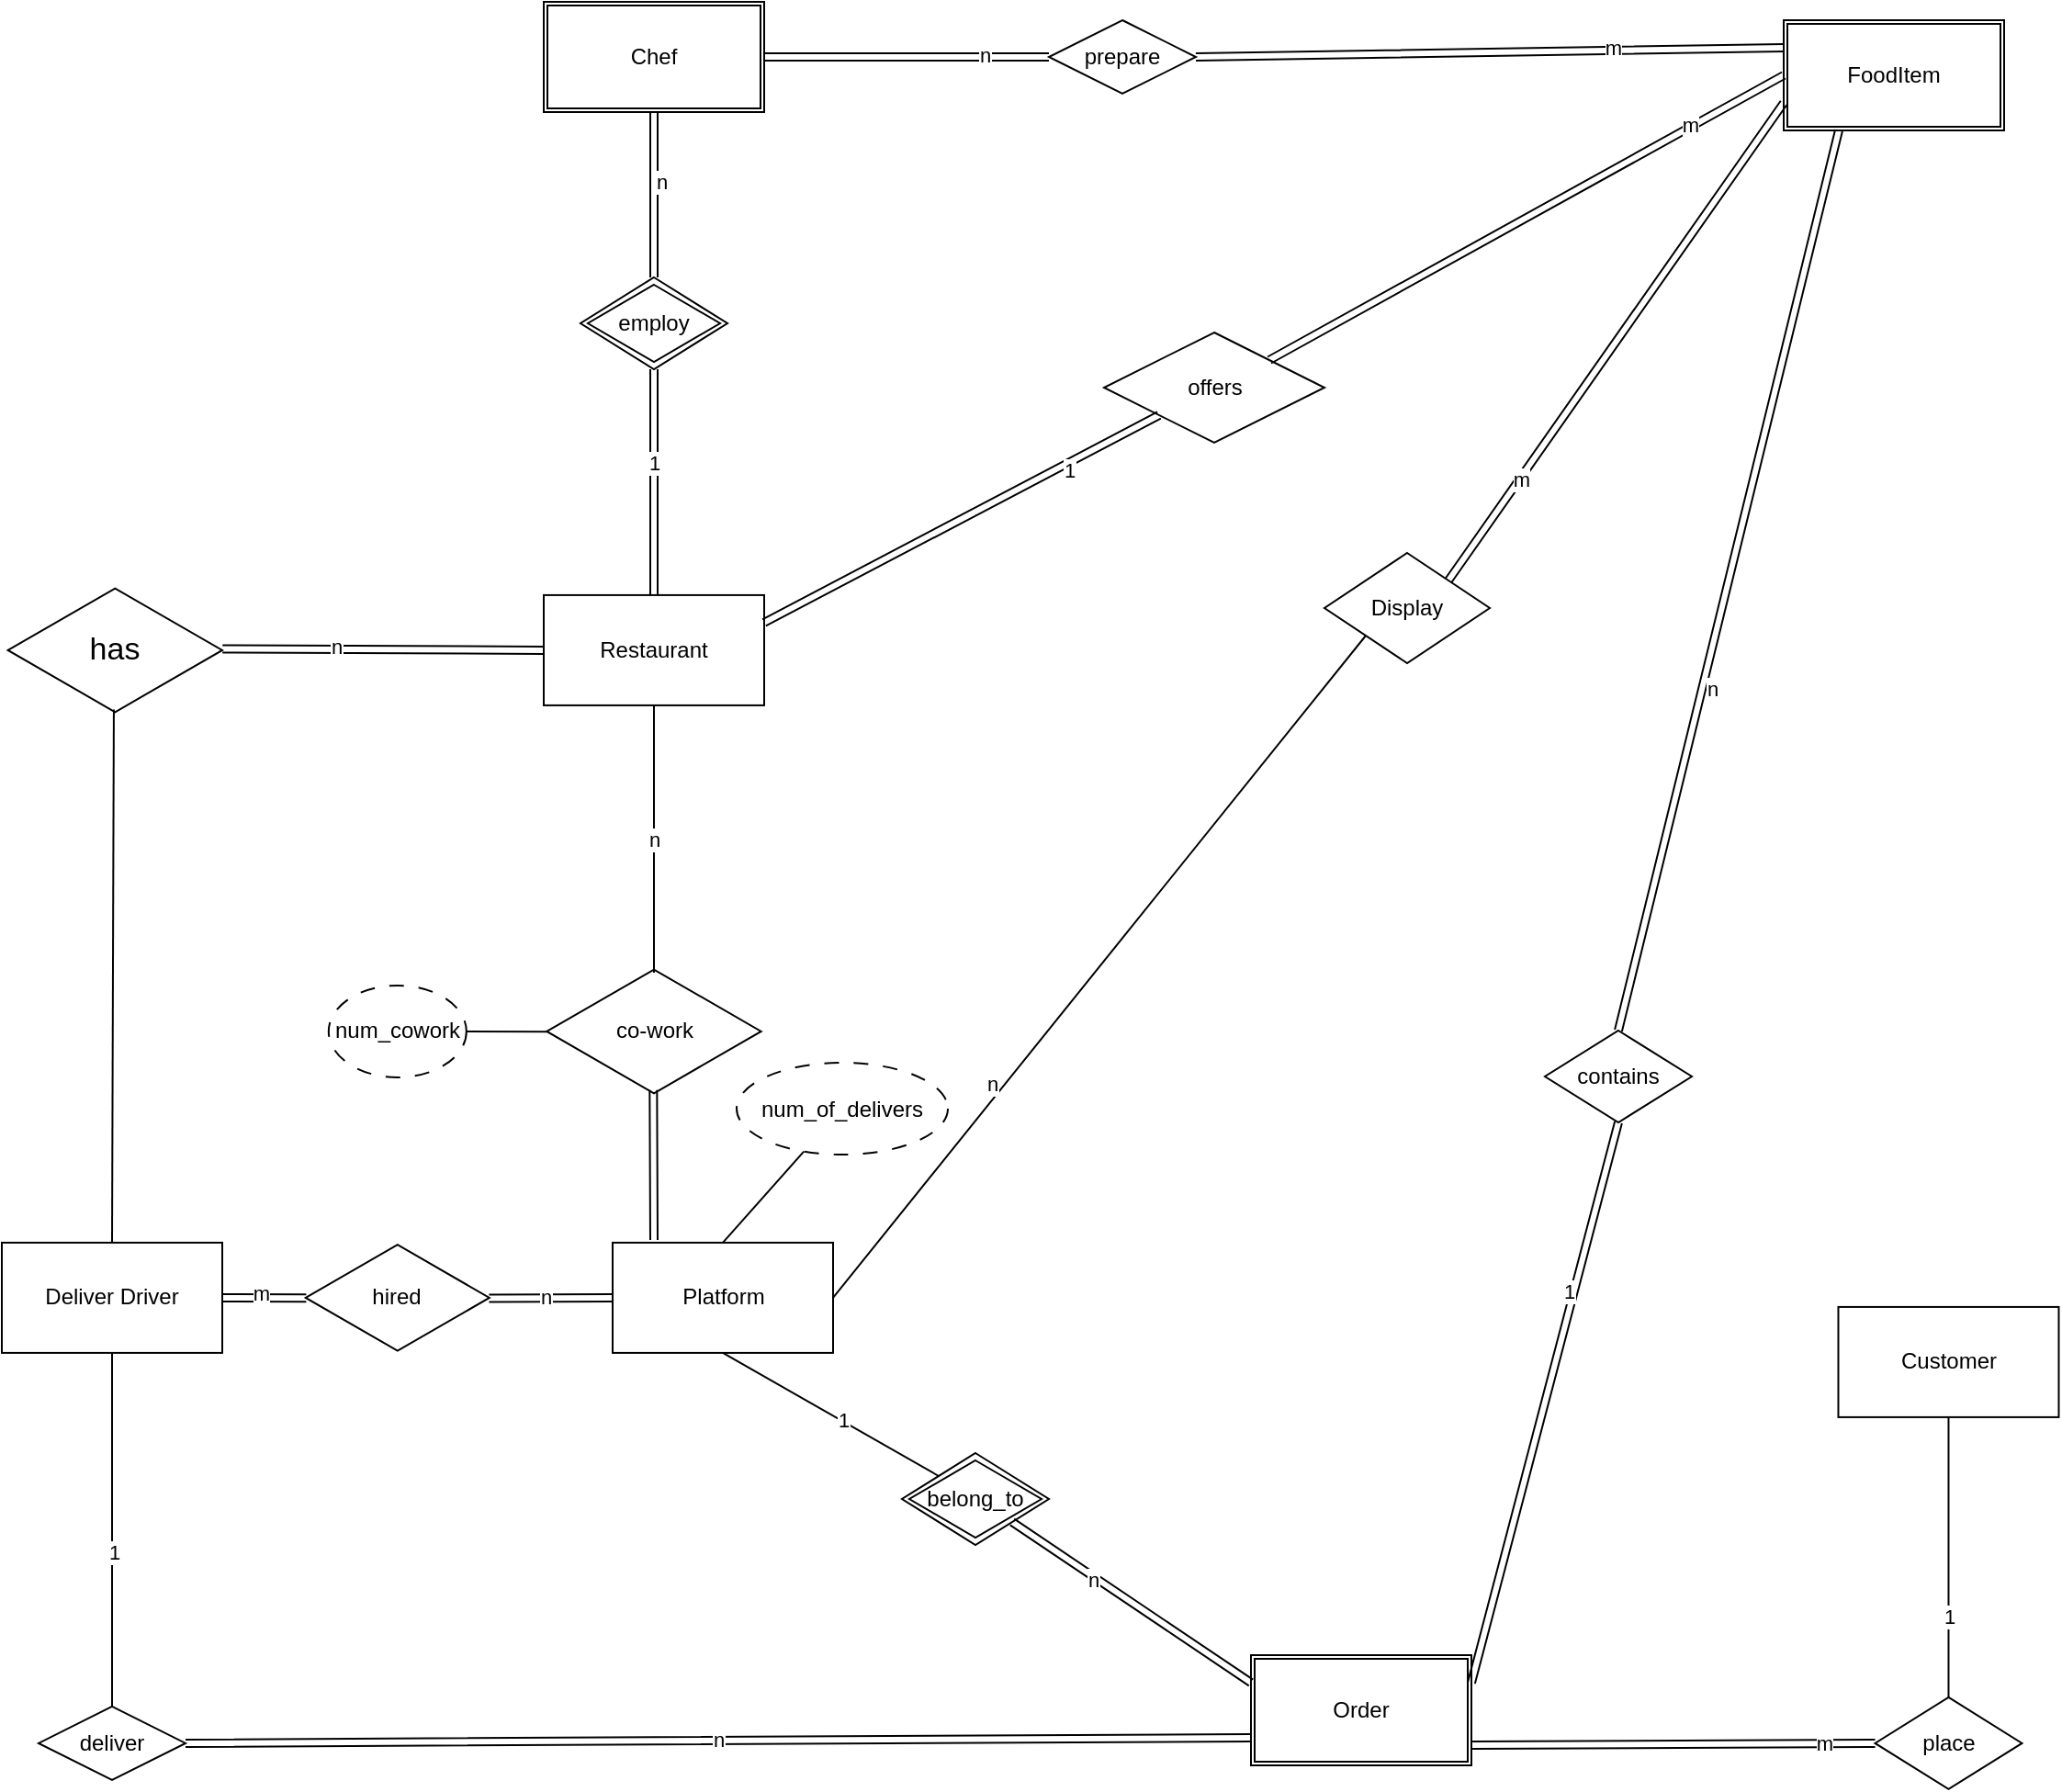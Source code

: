 <mxfile version="26.1.0">
  <diagram name="第 1 页" id="MMufTPd5Sj8PvxqMtKRT">
    <mxGraphModel dx="1183" dy="685" grid="1" gridSize="10" guides="1" tooltips="1" connect="1" arrows="1" fold="1" page="1" pageScale="1" pageWidth="1654" pageHeight="1169" math="0" shadow="0">
      <root>
        <mxCell id="0" />
        <mxCell id="1" parent="0" />
        <mxCell id="InkfnJQ6Ur_ESFkkAOH5-1" value="Restaurant" style="rounded=0;whiteSpace=wrap;html=1;" vertex="1" parent="1">
          <mxGeometry x="385" y="372.96" width="120" height="60" as="geometry" />
        </mxCell>
        <mxCell id="InkfnJQ6Ur_ESFkkAOH5-16" value="Deliver Driver" style="rounded=0;whiteSpace=wrap;html=1;" vertex="1" parent="1">
          <mxGeometry x="90" y="725.46" width="120" height="60" as="geometry" />
        </mxCell>
        <mxCell id="InkfnJQ6Ur_ESFkkAOH5-27" value="Customer" style="rounded=0;whiteSpace=wrap;html=1;" vertex="1" parent="1">
          <mxGeometry x="1089.74" y="760.46" width="120" height="60" as="geometry" />
        </mxCell>
        <mxCell id="InkfnJQ6Ur_ESFkkAOH5-44" value="Platform" style="rounded=0;whiteSpace=wrap;html=1;" vertex="1" parent="1">
          <mxGeometry x="422.5" y="725.46" width="120" height="60" as="geometry" />
        </mxCell>
        <mxCell id="InkfnJQ6Ur_ESFkkAOH5-51" value="num_of_delivers" style="ellipse;whiteSpace=wrap;html=1;dashed=1;dashPattern=8 8;" vertex="1" parent="1">
          <mxGeometry x="490" y="627.52" width="115" height="50" as="geometry" />
        </mxCell>
        <mxCell id="InkfnJQ6Ur_ESFkkAOH5-52" value="" style="endArrow=none;html=1;rounded=0;entryX=0.5;entryY=0;entryDx=0;entryDy=0;" edge="1" parent="1" source="InkfnJQ6Ur_ESFkkAOH5-51" target="InkfnJQ6Ur_ESFkkAOH5-44">
          <mxGeometry width="50" height="50" relative="1" as="geometry">
            <mxPoint x="395" y="835.46" as="sourcePoint" />
            <mxPoint x="445" y="785.46" as="targetPoint" />
          </mxGeometry>
        </mxCell>
        <mxCell id="InkfnJQ6Ur_ESFkkAOH5-53" value="Order" style="shape=ext;double=1;rounded=0;whiteSpace=wrap;html=1;" vertex="1" parent="1">
          <mxGeometry x="770" y="950" width="120" height="60" as="geometry" />
        </mxCell>
        <mxCell id="InkfnJQ6Ur_ESFkkAOH5-61" value="Chef" style="shape=ext;double=1;rounded=0;whiteSpace=wrap;html=1;" vertex="1" parent="1">
          <mxGeometry x="385" y="50.0" width="120" height="60" as="geometry" />
        </mxCell>
        <mxCell id="InkfnJQ6Ur_ESFkkAOH5-70" value="&lt;font style=&quot;font-size: 17px;&quot;&gt;has&lt;/font&gt;" style="html=1;whiteSpace=wrap;aspect=fixed;shape=isoRectangle;" vertex="1" parent="1">
          <mxGeometry x="93.33" y="367.96" width="116.67" height="70" as="geometry" />
        </mxCell>
        <mxCell id="InkfnJQ6Ur_ESFkkAOH5-71" value="" style="endArrow=none;html=1;rounded=0;exitX=0.494;exitY=0.962;exitDx=0;exitDy=0;exitPerimeter=0;entryX=0.5;entryY=0;entryDx=0;entryDy=0;" edge="1" parent="1" source="InkfnJQ6Ur_ESFkkAOH5-70" target="InkfnJQ6Ur_ESFkkAOH5-16">
          <mxGeometry width="50" height="50" relative="1" as="geometry">
            <mxPoint x="830" y="585.46" as="sourcePoint" />
            <mxPoint x="880" y="535.46" as="targetPoint" />
          </mxGeometry>
        </mxCell>
        <mxCell id="InkfnJQ6Ur_ESFkkAOH5-73" value="hired" style="html=1;whiteSpace=wrap;aspect=fixed;shape=isoRectangle;" vertex="1" parent="1">
          <mxGeometry x="255.41" y="725.46" width="100" height="60" as="geometry" />
        </mxCell>
        <mxCell id="InkfnJQ6Ur_ESFkkAOH5-74" value="" style="endArrow=none;html=1;rounded=0;shape=link;entryX=1;entryY=0.5;entryDx=0;entryDy=0;exitX=0.003;exitY=0.503;exitDx=0;exitDy=0;exitPerimeter=0;" edge="1" parent="1" source="InkfnJQ6Ur_ESFkkAOH5-73" target="InkfnJQ6Ur_ESFkkAOH5-16">
          <mxGeometry width="50" height="50" relative="1" as="geometry">
            <mxPoint x="256" y="753" as="sourcePoint" />
            <mxPoint x="140" y="780" as="targetPoint" />
          </mxGeometry>
        </mxCell>
        <mxCell id="InkfnJQ6Ur_ESFkkAOH5-75" value="m" style="edgeLabel;html=1;align=center;verticalAlign=middle;resizable=0;points=[];" vertex="1" connectable="0" parent="InkfnJQ6Ur_ESFkkAOH5-74">
          <mxGeometry x="0.089" y="-3" relative="1" as="geometry">
            <mxPoint as="offset" />
          </mxGeometry>
        </mxCell>
        <mxCell id="InkfnJQ6Ur_ESFkkAOH5-76" value="" style="endArrow=none;html=1;rounded=0;exitX=0;exitY=0.5;exitDx=0;exitDy=0;shape=link;entryX=0.998;entryY=0.504;entryDx=0;entryDy=0;entryPerimeter=0;" edge="1" parent="1" source="InkfnJQ6Ur_ESFkkAOH5-44" target="InkfnJQ6Ur_ESFkkAOH5-73">
          <mxGeometry width="50" height="50" relative="1" as="geometry">
            <mxPoint x="770" y="705.46" as="sourcePoint" />
            <mxPoint x="91" y="908" as="targetPoint" />
          </mxGeometry>
        </mxCell>
        <mxCell id="InkfnJQ6Ur_ESFkkAOH5-77" value="n" style="edgeLabel;html=1;align=center;verticalAlign=middle;resizable=0;points=[];" vertex="1" connectable="0" parent="InkfnJQ6Ur_ESFkkAOH5-76">
          <mxGeometry x="0.106" y="-1" relative="1" as="geometry">
            <mxPoint as="offset" />
          </mxGeometry>
        </mxCell>
        <mxCell id="InkfnJQ6Ur_ESFkkAOH5-78" value="FoodItem&lt;span style=&quot;caret-color: rgba(0, 0, 0, 0); color: rgba(0, 0, 0, 0); font-family: monospace; font-size: 0px; text-align: start; white-space: nowrap;&quot;&gt;%3CmxGraphModel%3E%3Croot%3E%3CmxCell%20id%3D%220%22%2F%3E%3CmxCell%20id%3D%221%22%20parent%3D%220%22%2F%3E%3CmxCell%20id%3D%222%22%20value%3D%22Platform%22%20style%3D%22rounded%3D0%3BwhiteSpace%3Dwrap%3Bhtml%3D1%3B%22%20vertex%3D%221%22%20parent%3D%221%22%3E%3CmxGeometry%20x%3D%22152.5%22%20y%3D%22382.5%22%20width%3D%22120%22%20height%3D%2260%22%20as%3D%22geometry%22%2F%3E%3C%2FmxCell%3E%3CmxCell%20id%3D%223%22%20value%3D%22%26lt%3Bu%26gt%3Bplatform_id%26lt%3B%2Fu%26gt%3B%22%20style%3D%22ellipse%3BwhiteSpace%3Dwrap%3Bhtml%3D1%3B%22%20vertex%3D%221%22%20parent%3D%221%22%3E%3CmxGeometry%20x%3D%22265%22%20y%3D%22297.5%22%20width%3D%2275%22%20height%3D%2250%22%20as%3D%22geometry%22%2F%3E%3C%2FmxCell%3E%3CmxCell%20id%3D%224%22%20value%3D%22%22%20style%3D%22endArrow%3Dnone%3Bhtml%3D1%3Brounded%3D0%3BentryX%3D0.5%3BentryY%3D1%3BentryDx%3D0%3BentryDy%3D0%3BexitX%3D0.75%3BexitY%3D0%3BexitDx%3D0%3BexitDy%3D0%3B%22%20edge%3D%221%22%20source%3D%222%22%20target%3D%223%22%20parent%3D%221%22%3E%3CmxGeometry%20width%3D%2250%22%20height%3D%2250%22%20relative%3D%221%22%20as%3D%22geometry%22%3E%3CmxPoint%20x%3D%22135%22%20y%3D%22392.5%22%20as%3D%22sourcePoint%22%2F%3E%3CmxPoint%20x%3D%22275%22%20y%3D%22432.5%22%20as%3D%22targetPoint%22%2F%3E%3C%2FmxGeometry%3E%3C%2FmxCell%3E%3CmxCell%20id%3D%225%22%20value%3D%22name%22%20style%3D%22ellipse%3BwhiteSpace%3Dwrap%3Bhtml%3D1%3B%22%20vertex%3D%221%22%20parent%3D%221%22%3E%3CmxGeometry%20x%3D%2292.5%22%20y%3D%22297.5%22%20width%3D%2275%22%20height%3D%2250%22%20as%3D%22geometry%22%2F%3E%3C%2FmxCell%3E%3CmxCell%20id%3D%226%22%20value%3D%22website%22%20style%3D%22ellipse%3BwhiteSpace%3Dwrap%3Bhtml%3D1%3B%22%20vertex%3D%221%22%20parent%3D%221%22%3E%3CmxGeometry%20x%3D%22175%22%20y%3D%22297.5%22%20width%3D%2275%22%20height%3D%2250%22%20as%3D%22geometry%22%2F%3E%3C%2FmxCell%3E%3CmxCell%20id%3D%227%22%20value%3D%22%22%20style%3D%22endArrow%3Dnone%3Bhtml%3D1%3Brounded%3D0%3BentryX%3D0.5%3BentryY%3D1%3BentryDx%3D0%3BentryDy%3D0%3BexitX%3D0.333%3BexitY%3D0%3BexitDx%3D0%3BexitDy%3D0%3BexitPerimeter%3D0%3B%22%20edge%3D%221%22%20source%3D%222%22%20target%3D%225%22%20parent%3D%221%22%3E%3CmxGeometry%20width%3D%2250%22%20height%3D%2250%22%20relative%3D%221%22%20as%3D%22geometry%22%3E%3CmxPoint%20x%3D%22175%22%20y%3D%22402.5%22%20as%3D%22sourcePoint%22%2F%3E%3CmxPoint%20x%3D%22225%22%20y%3D%22352.5%22%20as%3D%22targetPoint%22%2F%3E%3C%2FmxGeometry%3E%3C%2FmxCell%3E%3CmxCell%20id%3D%228%22%20value%3D%22%22%20style%3D%22endArrow%3Dnone%3Bhtml%3D1%3Brounded%3D0%3BentryX%3D0.5%3BentryY%3D1%3BentryDx%3D0%3BentryDy%3D0%3BexitX%3D0.5%3BexitY%3D0%3BexitDx%3D0%3BexitDy%3D0%3B%22%20edge%3D%221%22%20source%3D%222%22%20target%3D%226%22%20parent%3D%221%22%3E%3CmxGeometry%20width%3D%2250%22%20height%3D%2250%22%20relative%3D%221%22%20as%3D%22geometry%22%3E%3CmxPoint%20x%3D%22175%22%20y%3D%22403.5%22%20as%3D%22sourcePoint%22%2F%3E%3CmxPoint%20x%3D%22205.983%22%20y%3D%22326.178%22%20as%3D%22targetPoint%22%2F%3E%3C%2FmxGeometry%3E%3C%2FmxCell%3E%3CmxCell%20id%3D%229%22%20value%3D%22num_of_delivers%22%20style%3D%22ellipse%3BwhiteSpace%3Dwrap%3Bhtml%3D1%3B%22%20vertex%3D%221%22%20parent%3D%221%22%3E%3CmxGeometry%20y%3D%22387.5%22%20width%3D%22115%22%20height%3D%2250%22%20as%3D%22geometry%22%2F%3E%3C%2FmxCell%3E%3CmxCell%20id%3D%2210%22%20value%3D%22%22%20style%3D%22endArrow%3Dnone%3Bhtml%3D1%3Brounded%3D0%3BentryX%3D0%3BentryY%3D0.5%3BentryDx%3D0%3BentryDy%3D0%3B%22%20edge%3D%221%22%20source%3D%229%22%20target%3D%222%22%20parent%3D%221%22%3E%3CmxGeometry%20width%3D%2250%22%20height%3D%2250%22%20relative%3D%221%22%20as%3D%22geometry%22%3E%3CmxPoint%20x%3D%22125%22%20y%3D%22492.5%22%20as%3D%22sourcePoint%22%2F%3E%3CmxPoint%20x%3D%22175%22%20y%3D%22442.5%22%20as%3D%22targetPoint%22%2F%3E%3C%2FmxGeometry%3E%3C%2FmxCell%3E%3C%2Froot%3E%3C%2FmxGraphModel%3E&lt;/span&gt;" style="shape=ext;double=1;rounded=0;whiteSpace=wrap;html=1;" vertex="1" parent="1">
          <mxGeometry x="1060.0" y="60.0" width="120" height="60" as="geometry" />
        </mxCell>
        <mxCell id="InkfnJQ6Ur_ESFkkAOH5-97" value="co-work" style="html=1;whiteSpace=wrap;aspect=fixed;shape=isoRectangle;" vertex="1" parent="1">
          <mxGeometry x="386.67" y="575.46" width="116.67" height="70" as="geometry" />
        </mxCell>
        <mxCell id="InkfnJQ6Ur_ESFkkAOH5-98" value="n" style="endArrow=none;html=1;rounded=0;exitX=0.5;exitY=1;exitDx=0;exitDy=0;entryX=0.5;entryY=0.044;entryDx=0;entryDy=0;entryPerimeter=0;" edge="1" parent="1" source="InkfnJQ6Ur_ESFkkAOH5-1" target="InkfnJQ6Ur_ESFkkAOH5-97">
          <mxGeometry width="50" height="50" relative="1" as="geometry">
            <mxPoint x="660" y="657.96" as="sourcePoint" />
            <mxPoint x="710" y="607.96" as="targetPoint" />
          </mxGeometry>
        </mxCell>
        <mxCell id="InkfnJQ6Ur_ESFkkAOH5-99" value="" style="endArrow=none;html=1;rounded=0;shape=link;entryX=0.497;entryY=0.956;entryDx=0;entryDy=0;entryPerimeter=0;" edge="1" parent="1" target="InkfnJQ6Ur_ESFkkAOH5-97">
          <mxGeometry width="50" height="50" relative="1" as="geometry">
            <mxPoint x="445" y="724" as="sourcePoint" />
            <mxPoint x="445" y="650" as="targetPoint" />
          </mxGeometry>
        </mxCell>
        <mxCell id="InkfnJQ6Ur_ESFkkAOH5-101" value="num_cowork" style="ellipse;whiteSpace=wrap;html=1;dashed=1;dashPattern=8 8;" vertex="1" parent="1">
          <mxGeometry x="267.91" y="585.46" width="75" height="50" as="geometry" />
        </mxCell>
        <mxCell id="InkfnJQ6Ur_ESFkkAOH5-102" value="" style="endArrow=none;html=1;rounded=0;entryX=1;entryY=0.5;entryDx=0;entryDy=0;exitX=0;exitY=0.503;exitDx=0;exitDy=0;exitPerimeter=0;" edge="1" parent="1" source="InkfnJQ6Ur_ESFkkAOH5-97" target="InkfnJQ6Ur_ESFkkAOH5-101">
          <mxGeometry width="50" height="50" relative="1" as="geometry">
            <mxPoint x="266" y="674.96" as="sourcePoint" />
            <mxPoint x="820" y="627.96" as="targetPoint" />
          </mxGeometry>
        </mxCell>
        <mxCell id="InkfnJQ6Ur_ESFkkAOH5-107" value="belong_to" style="rhombus;double=1;whiteSpace=wrap;html=1;" vertex="1" parent="1">
          <mxGeometry x="580" y="840" width="80" height="50" as="geometry" />
        </mxCell>
        <mxCell id="InkfnJQ6Ur_ESFkkAOH5-108" value="" style="endArrow=none;html=1;rounded=0;exitX=0;exitY=0;exitDx=0;exitDy=0;entryX=0.5;entryY=1;entryDx=0;entryDy=0;" edge="1" parent="1" source="InkfnJQ6Ur_ESFkkAOH5-107" target="InkfnJQ6Ur_ESFkkAOH5-44">
          <mxGeometry width="50" height="50" relative="1" as="geometry">
            <mxPoint x="640" y="865.46" as="sourcePoint" />
            <mxPoint x="690" y="815.46" as="targetPoint" />
          </mxGeometry>
        </mxCell>
        <mxCell id="InkfnJQ6Ur_ESFkkAOH5-109" value="1" style="edgeLabel;html=1;align=center;verticalAlign=middle;resizable=0;points=[];" vertex="1" connectable="0" parent="InkfnJQ6Ur_ESFkkAOH5-108">
          <mxGeometry x="-0.107" y="-1" relative="1" as="geometry">
            <mxPoint as="offset" />
          </mxGeometry>
        </mxCell>
        <mxCell id="InkfnJQ6Ur_ESFkkAOH5-110" value="" style="endArrow=none;html=1;rounded=0;exitX=1;exitY=1;exitDx=0;exitDy=0;entryX=0;entryY=0.25;entryDx=0;entryDy=0;shape=link;" edge="1" parent="1" source="InkfnJQ6Ur_ESFkkAOH5-107" target="InkfnJQ6Ur_ESFkkAOH5-53">
          <mxGeometry width="50" height="50" relative="1" as="geometry">
            <mxPoint x="600" y="867.96" as="sourcePoint" />
            <mxPoint x="650" y="817.96" as="targetPoint" />
          </mxGeometry>
        </mxCell>
        <mxCell id="InkfnJQ6Ur_ESFkkAOH5-111" value="n" style="edgeLabel;html=1;align=center;verticalAlign=middle;resizable=0;points=[];" vertex="1" connectable="0" parent="InkfnJQ6Ur_ESFkkAOH5-110">
          <mxGeometry x="-0.312" y="-1" relative="1" as="geometry">
            <mxPoint as="offset" />
          </mxGeometry>
        </mxCell>
        <mxCell id="InkfnJQ6Ur_ESFkkAOH5-112" value="offers" style="rhombus;&#xa;whiteSpace=wrap;html=1;" vertex="1" parent="1">
          <mxGeometry x="690" y="230.0" width="120" height="60" as="geometry" />
        </mxCell>
        <mxCell id="InkfnJQ6Ur_ESFkkAOH5-113" value="" style="endArrow=none;html=1;rounded=0;exitX=1;exitY=0.25;exitDx=0;exitDy=0;entryX=0;entryY=1;entryDx=0;entryDy=0;shape=link;" edge="1" parent="1" source="InkfnJQ6Ur_ESFkkAOH5-1" target="InkfnJQ6Ur_ESFkkAOH5-112">
          <mxGeometry width="50" height="50" relative="1" as="geometry">
            <mxPoint x="800" y="407.96" as="sourcePoint" />
            <mxPoint x="750" y="157.96" as="targetPoint" />
          </mxGeometry>
        </mxCell>
        <mxCell id="InkfnJQ6Ur_ESFkkAOH5-114" value="1" style="edgeLabel;html=1;align=center;verticalAlign=middle;resizable=0;points=[];" vertex="1" connectable="0" parent="InkfnJQ6Ur_ESFkkAOH5-113">
          <mxGeometry x="0.529" y="-4" relative="1" as="geometry">
            <mxPoint as="offset" />
          </mxGeometry>
        </mxCell>
        <mxCell id="InkfnJQ6Ur_ESFkkAOH5-115" value="" style="endArrow=none;html=1;rounded=0;exitX=1;exitY=0;exitDx=0;exitDy=0;entryX=0;entryY=0.5;entryDx=0;entryDy=0;shape=link;" edge="1" parent="1" source="InkfnJQ6Ur_ESFkkAOH5-112" target="InkfnJQ6Ur_ESFkkAOH5-78">
          <mxGeometry width="50" height="50" relative="1" as="geometry">
            <mxPoint x="1269.28" y="270.46" as="sourcePoint" />
            <mxPoint x="1276.78" y="60.46" as="targetPoint" />
          </mxGeometry>
        </mxCell>
        <mxCell id="InkfnJQ6Ur_ESFkkAOH5-116" value="m" style="edgeLabel;html=1;align=center;verticalAlign=middle;resizable=0;points=[];" vertex="1" connectable="0" parent="InkfnJQ6Ur_ESFkkAOH5-115">
          <mxGeometry x="0.637" y="1" relative="1" as="geometry">
            <mxPoint as="offset" />
          </mxGeometry>
        </mxCell>
        <mxCell id="InkfnJQ6Ur_ESFkkAOH5-117" value="contains" style="rhombus;whiteSpace=wrap;html=1;" vertex="1" parent="1">
          <mxGeometry x="930" y="610" width="80" height="50" as="geometry" />
        </mxCell>
        <mxCell id="InkfnJQ6Ur_ESFkkAOH5-118" value="" style="endArrow=none;html=1;rounded=0;exitX=1;exitY=0.25;exitDx=0;exitDy=0;entryX=0.5;entryY=1;entryDx=0;entryDy=0;shape=link;" edge="1" parent="1" source="InkfnJQ6Ur_ESFkkAOH5-53" target="InkfnJQ6Ur_ESFkkAOH5-117">
          <mxGeometry width="50" height="50" relative="1" as="geometry">
            <mxPoint x="1260" y="787.96" as="sourcePoint" />
            <mxPoint x="1310" y="737.96" as="targetPoint" />
          </mxGeometry>
        </mxCell>
        <mxCell id="InkfnJQ6Ur_ESFkkAOH5-119" value="1" style="edgeLabel;html=1;align=center;verticalAlign=middle;resizable=0;points=[];" vertex="1" connectable="0" parent="InkfnJQ6Ur_ESFkkAOH5-118">
          <mxGeometry x="0.393" y="3" relative="1" as="geometry">
            <mxPoint as="offset" />
          </mxGeometry>
        </mxCell>
        <mxCell id="InkfnJQ6Ur_ESFkkAOH5-120" value="" style="endArrow=none;html=1;rounded=0;exitX=0.25;exitY=1;exitDx=0;exitDy=0;entryX=0.5;entryY=0;entryDx=0;entryDy=0;shape=link;" edge="1" parent="1" source="InkfnJQ6Ur_ESFkkAOH5-78" target="InkfnJQ6Ur_ESFkkAOH5-117">
          <mxGeometry width="50" height="50" relative="1" as="geometry">
            <mxPoint x="1260" y="577.96" as="sourcePoint" />
            <mxPoint x="1310" y="527.96" as="targetPoint" />
          </mxGeometry>
        </mxCell>
        <mxCell id="InkfnJQ6Ur_ESFkkAOH5-121" value="n" style="edgeLabel;html=1;align=center;verticalAlign=middle;resizable=0;points=[];" vertex="1" connectable="0" parent="InkfnJQ6Ur_ESFkkAOH5-120">
          <mxGeometry x="0.233" y="5" relative="1" as="geometry">
            <mxPoint as="offset" />
          </mxGeometry>
        </mxCell>
        <mxCell id="InkfnJQ6Ur_ESFkkAOH5-122" value="employ" style="rhombus;whiteSpace=wrap;html=1;double=1;" vertex="1" parent="1">
          <mxGeometry x="405" y="200" width="80" height="50" as="geometry" />
        </mxCell>
        <mxCell id="InkfnJQ6Ur_ESFkkAOH5-123" value="" style="endArrow=none;html=1;rounded=0;exitX=0.5;exitY=0;exitDx=0;exitDy=0;entryX=0.5;entryY=1;entryDx=0;entryDy=0;shape=link;" edge="1" parent="1" source="InkfnJQ6Ur_ESFkkAOH5-122" target="InkfnJQ6Ur_ESFkkAOH5-61">
          <mxGeometry width="50" height="50" relative="1" as="geometry">
            <mxPoint x="470" y="357.96" as="sourcePoint" />
            <mxPoint x="380" y="187.96" as="targetPoint" />
          </mxGeometry>
        </mxCell>
        <mxCell id="InkfnJQ6Ur_ESFkkAOH5-124" value="n" style="edgeLabel;html=1;align=center;verticalAlign=middle;resizable=0;points=[];" vertex="1" connectable="0" parent="InkfnJQ6Ur_ESFkkAOH5-123">
          <mxGeometry x="0.17" y="-4" relative="1" as="geometry">
            <mxPoint as="offset" />
          </mxGeometry>
        </mxCell>
        <mxCell id="InkfnJQ6Ur_ESFkkAOH5-125" value="" style="endArrow=none;html=1;rounded=0;exitX=0.5;exitY=0;exitDx=0;exitDy=0;entryX=0.5;entryY=1;entryDx=0;entryDy=0;shape=link;" edge="1" parent="1" source="InkfnJQ6Ur_ESFkkAOH5-1" target="InkfnJQ6Ur_ESFkkAOH5-122">
          <mxGeometry width="50" height="50" relative="1" as="geometry">
            <mxPoint x="470" y="357.96" as="sourcePoint" />
            <mxPoint x="520" y="307.96" as="targetPoint" />
          </mxGeometry>
        </mxCell>
        <mxCell id="InkfnJQ6Ur_ESFkkAOH5-126" value="1" style="edgeLabel;html=1;align=center;verticalAlign=middle;resizable=0;points=[];" vertex="1" connectable="0" parent="InkfnJQ6Ur_ESFkkAOH5-125">
          <mxGeometry x="0.181" relative="1" as="geometry">
            <mxPoint as="offset" />
          </mxGeometry>
        </mxCell>
        <mxCell id="InkfnJQ6Ur_ESFkkAOH5-127" value="prepare" style="rhombus;whiteSpace=wrap;html=1;" vertex="1" parent="1">
          <mxGeometry x="660" y="60" width="80" height="40" as="geometry" />
        </mxCell>
        <mxCell id="InkfnJQ6Ur_ESFkkAOH5-128" value="" style="endArrow=none;html=1;rounded=0;exitX=1;exitY=0.5;exitDx=0;exitDy=0;entryX=0;entryY=0.5;entryDx=0;entryDy=0;shape=link;" edge="1" parent="1" source="InkfnJQ6Ur_ESFkkAOH5-61" target="InkfnJQ6Ur_ESFkkAOH5-127">
          <mxGeometry width="50" height="50" relative="1" as="geometry">
            <mxPoint x="620" y="197.96" as="sourcePoint" />
            <mxPoint x="670" y="147.96" as="targetPoint" />
          </mxGeometry>
        </mxCell>
        <mxCell id="InkfnJQ6Ur_ESFkkAOH5-129" value="n" style="edgeLabel;html=1;align=center;verticalAlign=middle;resizable=0;points=[];" vertex="1" connectable="0" parent="InkfnJQ6Ur_ESFkkAOH5-128">
          <mxGeometry x="0.545" y="1" relative="1" as="geometry">
            <mxPoint as="offset" />
          </mxGeometry>
        </mxCell>
        <mxCell id="InkfnJQ6Ur_ESFkkAOH5-130" value="" style="endArrow=none;html=1;rounded=0;exitX=1;exitY=0.5;exitDx=0;exitDy=0;entryX=0;entryY=0.25;entryDx=0;entryDy=0;shape=link;" edge="1" parent="1" source="InkfnJQ6Ur_ESFkkAOH5-127" target="InkfnJQ6Ur_ESFkkAOH5-78">
          <mxGeometry width="50" height="50" relative="1" as="geometry">
            <mxPoint x="850" y="197.96" as="sourcePoint" />
            <mxPoint x="1040" y="197.96" as="targetPoint" />
          </mxGeometry>
        </mxCell>
        <mxCell id="InkfnJQ6Ur_ESFkkAOH5-131" value="m" style="edgeLabel;html=1;align=center;verticalAlign=middle;resizable=0;points=[];" vertex="1" connectable="0" parent="InkfnJQ6Ur_ESFkkAOH5-130">
          <mxGeometry x="0.415" y="2" relative="1" as="geometry">
            <mxPoint as="offset" />
          </mxGeometry>
        </mxCell>
        <mxCell id="InkfnJQ6Ur_ESFkkAOH5-132" value="deliver" style="rhombus;whiteSpace=wrap;html=1;" vertex="1" parent="1">
          <mxGeometry x="110" y="977.96" width="80" height="40" as="geometry" />
        </mxCell>
        <mxCell id="InkfnJQ6Ur_ESFkkAOH5-133" value="" style="endArrow=none;html=1;rounded=0;exitX=0.5;exitY=1;exitDx=0;exitDy=0;entryX=0.5;entryY=0;entryDx=0;entryDy=0;" edge="1" parent="1" source="InkfnJQ6Ur_ESFkkAOH5-16" target="InkfnJQ6Ur_ESFkkAOH5-132">
          <mxGeometry width="50" height="50" relative="1" as="geometry">
            <mxPoint x="1180" y="787.96" as="sourcePoint" />
            <mxPoint x="1230" y="737.96" as="targetPoint" />
          </mxGeometry>
        </mxCell>
        <mxCell id="InkfnJQ6Ur_ESFkkAOH5-134" value="1" style="edgeLabel;html=1;align=center;verticalAlign=middle;resizable=0;points=[];" vertex="1" connectable="0" parent="InkfnJQ6Ur_ESFkkAOH5-133">
          <mxGeometry x="0.123" y="1" relative="1" as="geometry">
            <mxPoint as="offset" />
          </mxGeometry>
        </mxCell>
        <mxCell id="InkfnJQ6Ur_ESFkkAOH5-135" value="" style="endArrow=none;html=1;rounded=0;exitX=0;exitY=0.75;exitDx=0;exitDy=0;shape=link;entryX=1;entryY=0.5;entryDx=0;entryDy=0;" edge="1" parent="1" source="InkfnJQ6Ur_ESFkkAOH5-53" target="InkfnJQ6Ur_ESFkkAOH5-132">
          <mxGeometry width="50" height="50" relative="1" as="geometry">
            <mxPoint x="1137.5" y="897.96" as="sourcePoint" />
            <mxPoint x="1190" y="797.96" as="targetPoint" />
          </mxGeometry>
        </mxCell>
        <mxCell id="InkfnJQ6Ur_ESFkkAOH5-136" value="n" style="edgeLabel;html=1;align=center;verticalAlign=middle;resizable=0;points=[];" vertex="1" connectable="0" parent="InkfnJQ6Ur_ESFkkAOH5-135">
          <mxGeometry x="0.002" y="-1" relative="1" as="geometry">
            <mxPoint as="offset" />
          </mxGeometry>
        </mxCell>
        <mxCell id="InkfnJQ6Ur_ESFkkAOH5-137" value="place" style="rhombus;whiteSpace=wrap;html=1;" vertex="1" parent="1">
          <mxGeometry x="1109.74" y="972.96" width="80" height="50" as="geometry" />
        </mxCell>
        <mxCell id="InkfnJQ6Ur_ESFkkAOH5-138" value="" style="endArrow=none;html=1;rounded=0;exitX=0.5;exitY=0;exitDx=0;exitDy=0;entryX=0.5;entryY=1;entryDx=0;entryDy=0;" edge="1" parent="1" source="InkfnJQ6Ur_ESFkkAOH5-137" target="InkfnJQ6Ur_ESFkkAOH5-27">
          <mxGeometry width="50" height="50" relative="1" as="geometry">
            <mxPoint x="809.74" y="807.96" as="sourcePoint" />
            <mxPoint x="859.74" y="757.96" as="targetPoint" />
          </mxGeometry>
        </mxCell>
        <mxCell id="InkfnJQ6Ur_ESFkkAOH5-139" value="1" style="edgeLabel;html=1;align=center;verticalAlign=middle;resizable=0;points=[];" vertex="1" connectable="0" parent="InkfnJQ6Ur_ESFkkAOH5-138">
          <mxGeometry x="-0.437" relative="1" as="geometry">
            <mxPoint y="-1" as="offset" />
          </mxGeometry>
        </mxCell>
        <mxCell id="InkfnJQ6Ur_ESFkkAOH5-140" value="" style="endArrow=none;html=1;rounded=0;exitX=1;exitY=0.75;exitDx=0;exitDy=0;entryX=0;entryY=0.5;entryDx=0;entryDy=0;shape=link;" edge="1" parent="1" target="InkfnJQ6Ur_ESFkkAOH5-137">
          <mxGeometry width="50" height="50" relative="1" as="geometry">
            <mxPoint x="890.0" y="998.98" as="sourcePoint" />
            <mxPoint x="1257.49" y="996.94" as="targetPoint" />
          </mxGeometry>
        </mxCell>
        <mxCell id="InkfnJQ6Ur_ESFkkAOH5-141" value="m" style="edgeLabel;html=1;align=center;verticalAlign=middle;resizable=0;points=[];" vertex="1" connectable="0" parent="InkfnJQ6Ur_ESFkkAOH5-140">
          <mxGeometry x="0.752" relative="1" as="geometry">
            <mxPoint x="-1" as="offset" />
          </mxGeometry>
        </mxCell>
        <mxCell id="InkfnJQ6Ur_ESFkkAOH5-142" value="Display" style="rhombus;whiteSpace=wrap;html=1;" vertex="1" parent="1">
          <mxGeometry x="810" y="350" width="90" height="60" as="geometry" />
        </mxCell>
        <mxCell id="InkfnJQ6Ur_ESFkkAOH5-143" value="" style="endArrow=none;html=1;rounded=0;exitX=1;exitY=0.5;exitDx=0;exitDy=0;entryX=0;entryY=1;entryDx=0;entryDy=0;" edge="1" parent="1" source="InkfnJQ6Ur_ESFkkAOH5-44" target="InkfnJQ6Ur_ESFkkAOH5-142">
          <mxGeometry width="50" height="50" relative="1" as="geometry">
            <mxPoint x="910" y="667.96" as="sourcePoint" />
            <mxPoint x="960" y="617.96" as="targetPoint" />
          </mxGeometry>
        </mxCell>
        <mxCell id="InkfnJQ6Ur_ESFkkAOH5-144" value="n" style="edgeLabel;html=1;align=center;verticalAlign=middle;resizable=0;points=[];" vertex="1" connectable="0" parent="InkfnJQ6Ur_ESFkkAOH5-143">
          <mxGeometry x="-0.371" y="5" relative="1" as="geometry">
            <mxPoint x="-1" as="offset" />
          </mxGeometry>
        </mxCell>
        <mxCell id="InkfnJQ6Ur_ESFkkAOH5-145" value="" style="endArrow=none;html=1;rounded=0;exitX=1;exitY=0;exitDx=0;exitDy=0;entryX=0;entryY=0.75;entryDx=0;entryDy=0;shape=link;" edge="1" parent="1" source="InkfnJQ6Ur_ESFkkAOH5-142" target="InkfnJQ6Ur_ESFkkAOH5-78">
          <mxGeometry width="50" height="50" relative="1" as="geometry">
            <mxPoint x="910" y="487.96" as="sourcePoint" />
            <mxPoint x="1090" y="217.96" as="targetPoint" />
          </mxGeometry>
        </mxCell>
        <mxCell id="InkfnJQ6Ur_ESFkkAOH5-146" value="m" style="edgeLabel;html=1;align=center;verticalAlign=middle;resizable=0;points=[];" vertex="1" connectable="0" parent="InkfnJQ6Ur_ESFkkAOH5-145">
          <mxGeometry x="-0.578" y="-1" relative="1" as="geometry">
            <mxPoint y="-1" as="offset" />
          </mxGeometry>
        </mxCell>
        <mxCell id="InkfnJQ6Ur_ESFkkAOH5-147" value="" style="endArrow=none;html=1;rounded=0;exitX=0;exitY=0.5;exitDx=0;exitDy=0;entryX=1.001;entryY=0.49;entryDx=0;entryDy=0;entryPerimeter=0;shape=link;" edge="1" parent="1" source="InkfnJQ6Ur_ESFkkAOH5-1" target="InkfnJQ6Ur_ESFkkAOH5-70">
          <mxGeometry width="50" height="50" relative="1" as="geometry">
            <mxPoint x="650" y="577.96" as="sourcePoint" />
            <mxPoint x="700" y="527.96" as="targetPoint" />
          </mxGeometry>
        </mxCell>
        <mxCell id="InkfnJQ6Ur_ESFkkAOH5-148" value="n" style="edgeLabel;html=1;align=center;verticalAlign=middle;resizable=0;points=[];" vertex="1" connectable="0" parent="InkfnJQ6Ur_ESFkkAOH5-147">
          <mxGeometry x="0.295" y="-2" relative="1" as="geometry">
            <mxPoint as="offset" />
          </mxGeometry>
        </mxCell>
      </root>
    </mxGraphModel>
  </diagram>
</mxfile>
